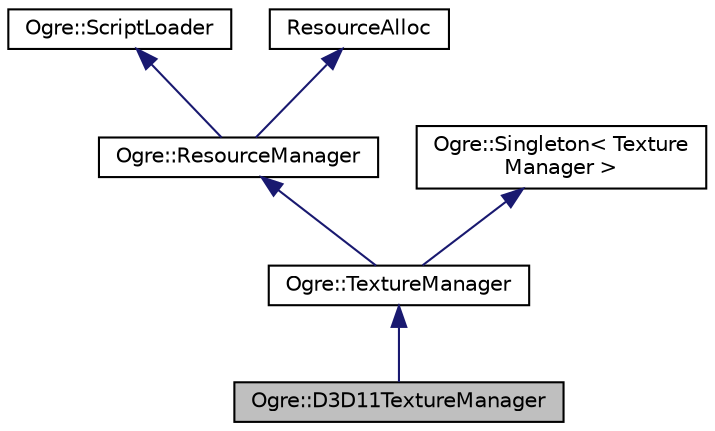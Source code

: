 digraph "Ogre::D3D11TextureManager"
{
  bgcolor="transparent";
  edge [fontname="Helvetica",fontsize="10",labelfontname="Helvetica",labelfontsize="10"];
  node [fontname="Helvetica",fontsize="10",shape=record];
  Node0 [label="Ogre::D3D11TextureManager",height=0.2,width=0.4,color="black", fillcolor="grey75", style="filled", fontcolor="black"];
  Node1 -> Node0 [dir="back",color="midnightblue",fontsize="10",style="solid",fontname="Helvetica"];
  Node1 [label="Ogre::TextureManager",height=0.2,width=0.4,color="black",URL="$class_ogre_1_1_texture_manager.html",tooltip="Class for loading & managing textures. "];
  Node2 -> Node1 [dir="back",color="midnightblue",fontsize="10",style="solid",fontname="Helvetica"];
  Node2 [label="Ogre::ResourceManager",height=0.2,width=0.4,color="black",URL="$class_ogre_1_1_resource_manager.html",tooltip="Defines a generic resource handler. "];
  Node3 -> Node2 [dir="back",color="midnightblue",fontsize="10",style="solid",fontname="Helvetica"];
  Node3 [label="Ogre::ScriptLoader",height=0.2,width=0.4,color="black",URL="$class_ogre_1_1_script_loader.html",tooltip="Abstract class defining the interface used by classes which wish to perform script loading to define ..."];
  Node4 -> Node2 [dir="back",color="midnightblue",fontsize="10",style="solid",fontname="Helvetica"];
  Node4 [label="ResourceAlloc",height=0.2,width=0.4,color="black",URL="$class_ogre_1_1_allocated_object.html"];
  Node5 -> Node1 [dir="back",color="midnightblue",fontsize="10",style="solid",fontname="Helvetica"];
  Node5 [label="Ogre::Singleton\< Texture\lManager \>",height=0.2,width=0.4,color="black",URL="$class_ogre_1_1_singleton.html"];
}
